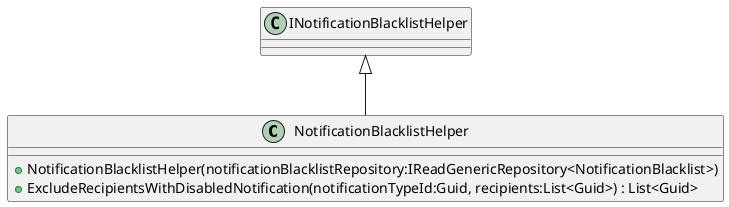 @startuml
class NotificationBlacklistHelper {
    + NotificationBlacklistHelper(notificationBlacklistRepository:IReadGenericRepository<NotificationBlacklist>)
    + ExcludeRecipientsWithDisabledNotification(notificationTypeId:Guid, recipients:List<Guid>) : List<Guid>
}
INotificationBlacklistHelper <|-- NotificationBlacklistHelper
@enduml
